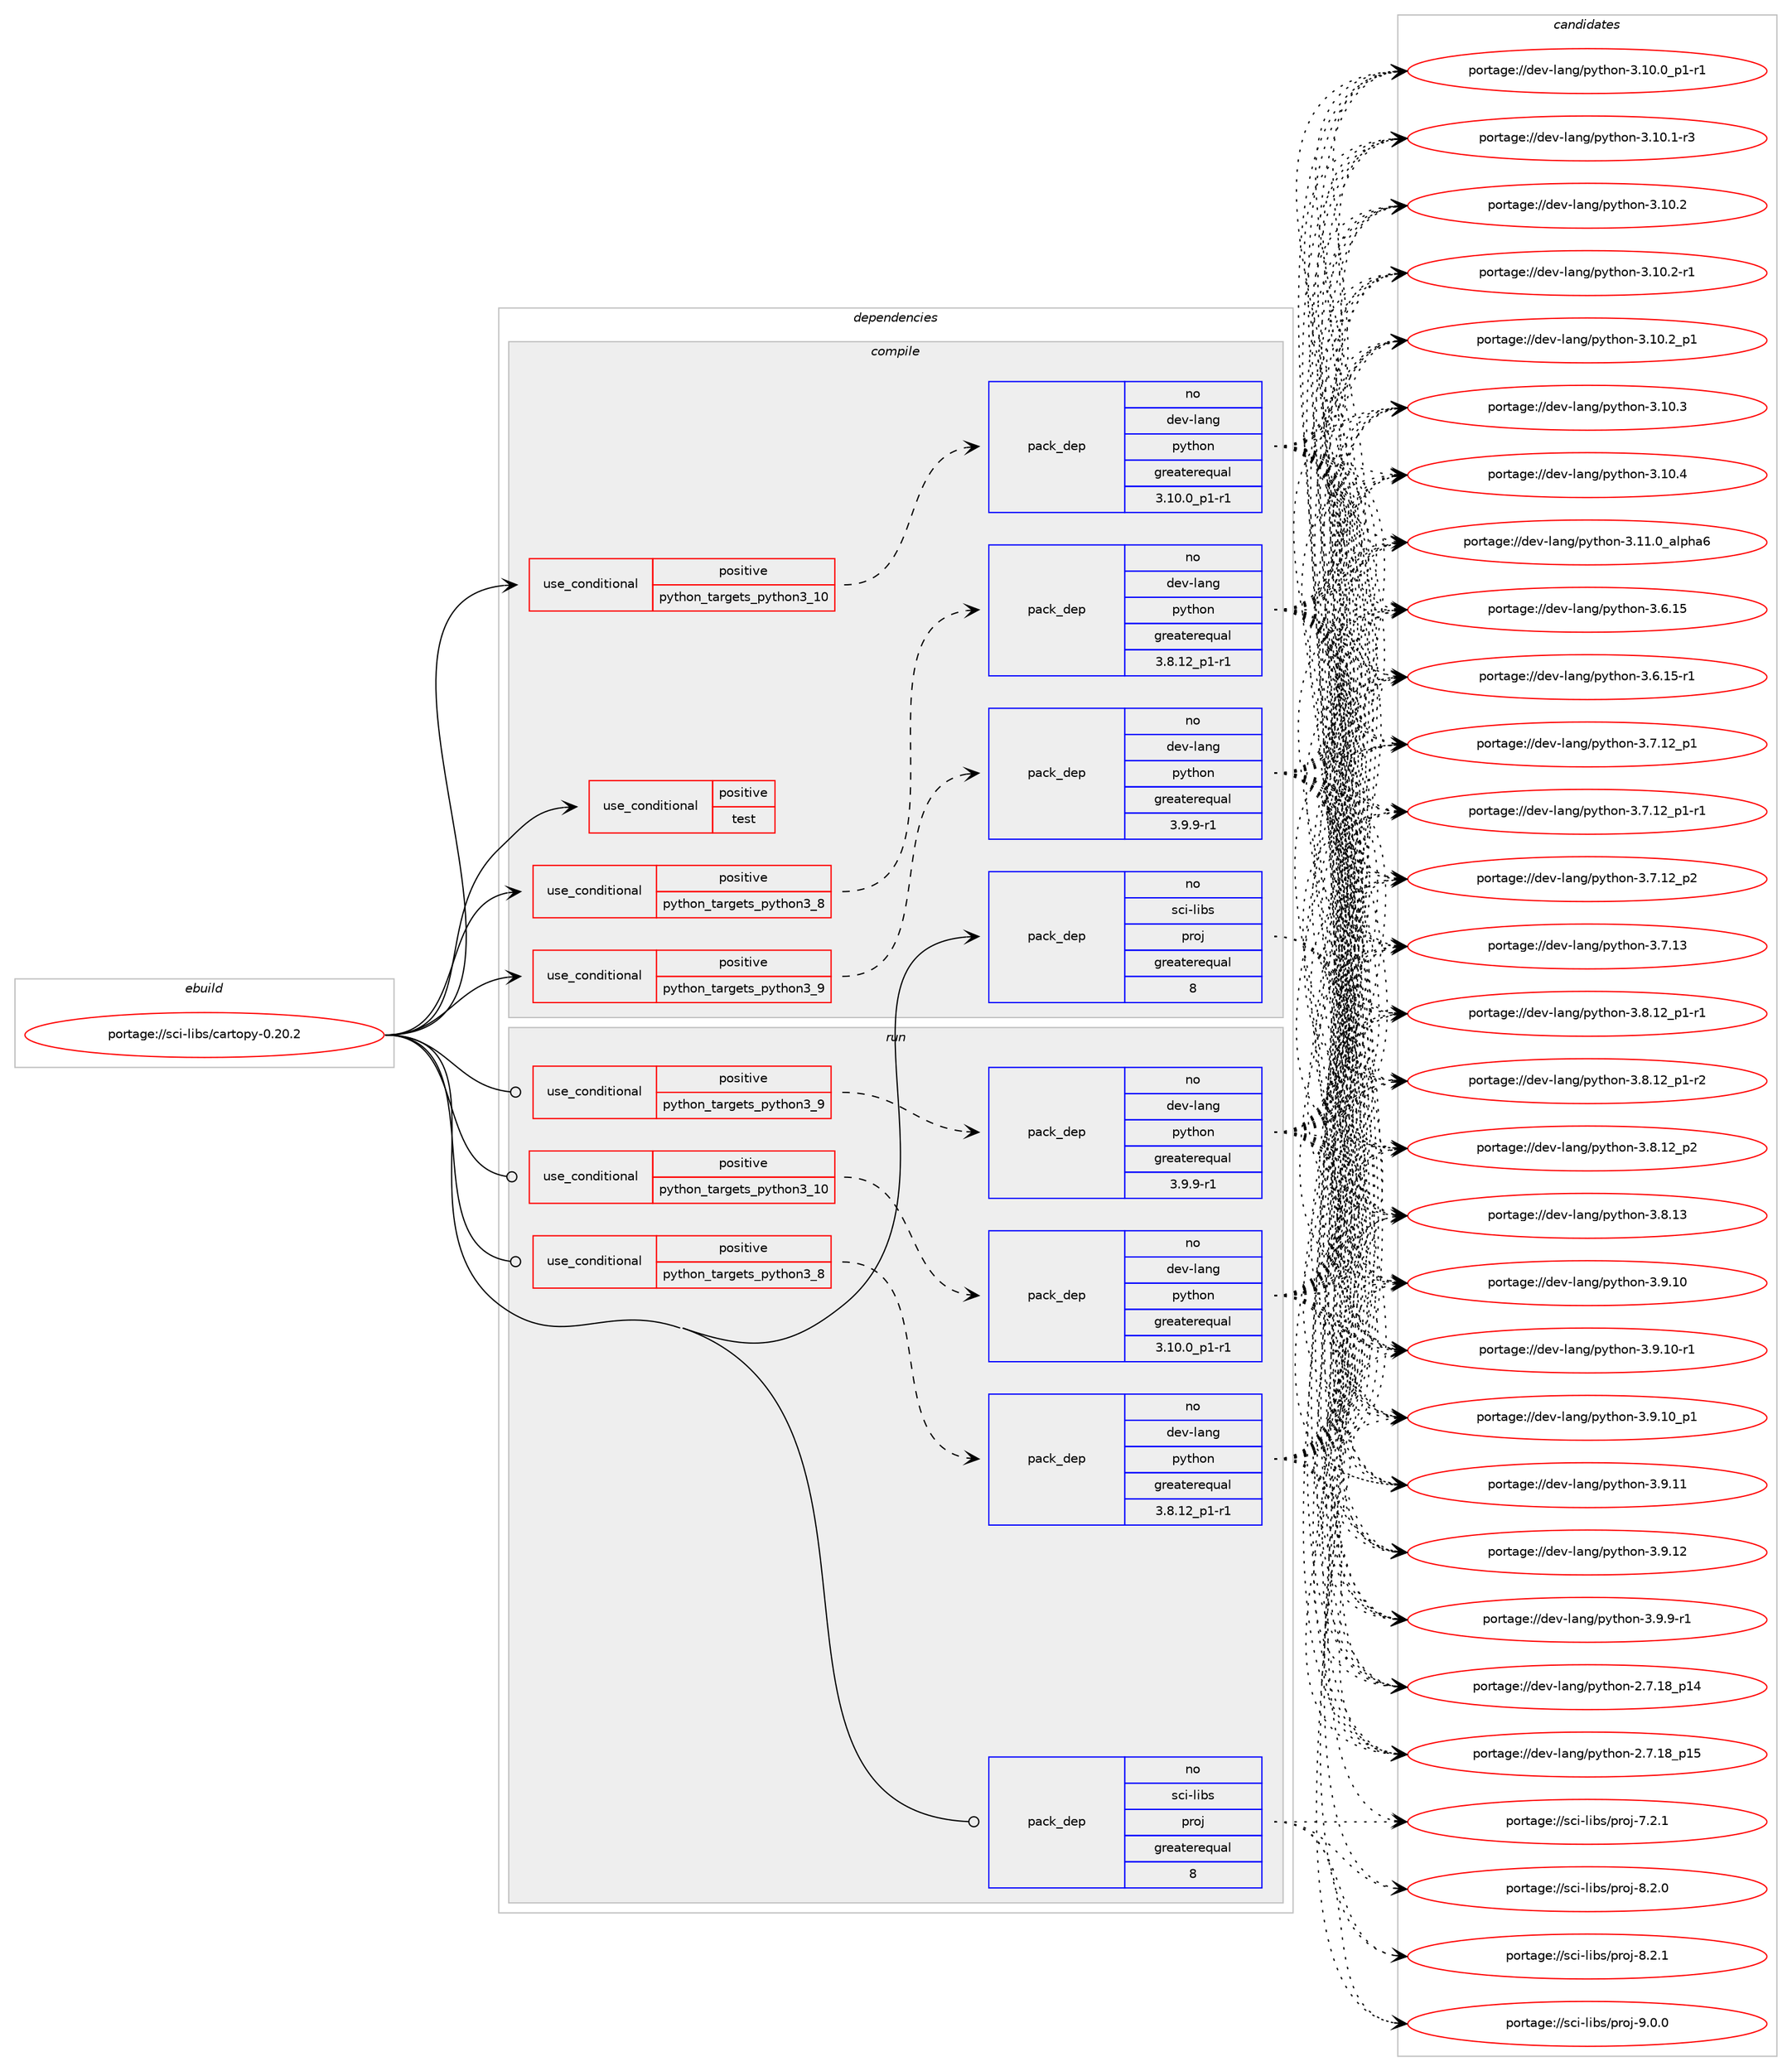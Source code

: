digraph prolog {

# *************
# Graph options
# *************

newrank=true;
concentrate=true;
compound=true;
graph [rankdir=LR,fontname=Helvetica,fontsize=10,ranksep=1.5];#, ranksep=2.5, nodesep=0.2];
edge  [arrowhead=vee];
node  [fontname=Helvetica,fontsize=10];

# **********
# The ebuild
# **********

subgraph cluster_leftcol {
color=gray;
rank=same;
label=<<i>ebuild</i>>;
id [label="portage://sci-libs/cartopy-0.20.2", color=red, width=4, href="../sci-libs/cartopy-0.20.2.svg"];
}

# ****************
# The dependencies
# ****************

subgraph cluster_midcol {
color=gray;
label=<<i>dependencies</i>>;
subgraph cluster_compile {
fillcolor="#eeeeee";
style=filled;
label=<<i>compile</i>>;
subgraph cond92 {
dependency168 [label=<<TABLE BORDER="0" CELLBORDER="1" CELLSPACING="0" CELLPADDING="4"><TR><TD ROWSPAN="3" CELLPADDING="10">use_conditional</TD></TR><TR><TD>positive</TD></TR><TR><TD>python_targets_python3_10</TD></TR></TABLE>>, shape=none, color=red];
subgraph pack76 {
dependency169 [label=<<TABLE BORDER="0" CELLBORDER="1" CELLSPACING="0" CELLPADDING="4" WIDTH="220"><TR><TD ROWSPAN="6" CELLPADDING="30">pack_dep</TD></TR><TR><TD WIDTH="110">no</TD></TR><TR><TD>dev-lang</TD></TR><TR><TD>python</TD></TR><TR><TD>greaterequal</TD></TR><TR><TD>3.10.0_p1-r1</TD></TR></TABLE>>, shape=none, color=blue];
}
dependency168:e -> dependency169:w [weight=20,style="dashed",arrowhead="vee"];
}
id:e -> dependency168:w [weight=20,style="solid",arrowhead="vee"];
subgraph cond93 {
dependency170 [label=<<TABLE BORDER="0" CELLBORDER="1" CELLSPACING="0" CELLPADDING="4"><TR><TD ROWSPAN="3" CELLPADDING="10">use_conditional</TD></TR><TR><TD>positive</TD></TR><TR><TD>python_targets_python3_8</TD></TR></TABLE>>, shape=none, color=red];
subgraph pack77 {
dependency171 [label=<<TABLE BORDER="0" CELLBORDER="1" CELLSPACING="0" CELLPADDING="4" WIDTH="220"><TR><TD ROWSPAN="6" CELLPADDING="30">pack_dep</TD></TR><TR><TD WIDTH="110">no</TD></TR><TR><TD>dev-lang</TD></TR><TR><TD>python</TD></TR><TR><TD>greaterequal</TD></TR><TR><TD>3.8.12_p1-r1</TD></TR></TABLE>>, shape=none, color=blue];
}
dependency170:e -> dependency171:w [weight=20,style="dashed",arrowhead="vee"];
}
id:e -> dependency170:w [weight=20,style="solid",arrowhead="vee"];
subgraph cond94 {
dependency172 [label=<<TABLE BORDER="0" CELLBORDER="1" CELLSPACING="0" CELLPADDING="4"><TR><TD ROWSPAN="3" CELLPADDING="10">use_conditional</TD></TR><TR><TD>positive</TD></TR><TR><TD>python_targets_python3_9</TD></TR></TABLE>>, shape=none, color=red];
subgraph pack78 {
dependency173 [label=<<TABLE BORDER="0" CELLBORDER="1" CELLSPACING="0" CELLPADDING="4" WIDTH="220"><TR><TD ROWSPAN="6" CELLPADDING="30">pack_dep</TD></TR><TR><TD WIDTH="110">no</TD></TR><TR><TD>dev-lang</TD></TR><TR><TD>python</TD></TR><TR><TD>greaterequal</TD></TR><TR><TD>3.9.9-r1</TD></TR></TABLE>>, shape=none, color=blue];
}
dependency172:e -> dependency173:w [weight=20,style="dashed",arrowhead="vee"];
}
id:e -> dependency172:w [weight=20,style="solid",arrowhead="vee"];
subgraph cond95 {
dependency174 [label=<<TABLE BORDER="0" CELLBORDER="1" CELLSPACING="0" CELLPADDING="4"><TR><TD ROWSPAN="3" CELLPADDING="10">use_conditional</TD></TR><TR><TD>positive</TD></TR><TR><TD>test</TD></TR></TABLE>>, shape=none, color=red];
# *** BEGIN UNKNOWN DEPENDENCY TYPE (TODO) ***
# dependency174 -> package_dependency(portage://sci-libs/cartopy-0.20.2,install,no,dev-python,filelock,none,[,,],[],[use(optenable(python_targets_python3_8),negative),use(optenable(python_targets_python3_9),negative),use(optenable(python_targets_python3_10),negative)])
# *** END UNKNOWN DEPENDENCY TYPE (TODO) ***

# *** BEGIN UNKNOWN DEPENDENCY TYPE (TODO) ***
# dependency174 -> package_dependency(portage://sci-libs/cartopy-0.20.2,install,no,dev-python,mock,none,[,,],[],[use(optenable(python_targets_python3_8),negative),use(optenable(python_targets_python3_9),negative),use(optenable(python_targets_python3_10),negative)])
# *** END UNKNOWN DEPENDENCY TYPE (TODO) ***

# *** BEGIN UNKNOWN DEPENDENCY TYPE (TODO) ***
# dependency174 -> package_dependency(portage://sci-libs/cartopy-0.20.2,install,no,dev-python,pytest,none,[,,],[],[use(optenable(python_targets_python3_8),negative),use(optenable(python_targets_python3_9),negative),use(optenable(python_targets_python3_10),negative)])
# *** END UNKNOWN DEPENDENCY TYPE (TODO) ***

# *** BEGIN UNKNOWN DEPENDENCY TYPE (TODO) ***
# dependency174 -> package_dependency(portage://sci-libs/cartopy-0.20.2,install,no,dev-python,flufl-lock,none,[,,],[],[use(optenable(python_targets_python3_8),negative),use(optenable(python_targets_python3_9),negative),use(optenable(python_targets_python3_10),negative)])
# *** END UNKNOWN DEPENDENCY TYPE (TODO) ***

}
id:e -> dependency174:w [weight=20,style="solid",arrowhead="vee"];
# *** BEGIN UNKNOWN DEPENDENCY TYPE (TODO) ***
# id -> package_dependency(portage://sci-libs/cartopy-0.20.2,install,no,dev-python,cython,none,[,,],[],[use(optenable(python_targets_python3_8),negative),use(optenable(python_targets_python3_9),negative),use(optenable(python_targets_python3_10),negative)])
# *** END UNKNOWN DEPENDENCY TYPE (TODO) ***

# *** BEGIN UNKNOWN DEPENDENCY TYPE (TODO) ***
# id -> package_dependency(portage://sci-libs/cartopy-0.20.2,install,no,dev-python,matplotlib,none,[,,],[],[use(optenable(python_targets_python3_8),negative),use(optenable(python_targets_python3_9),negative),use(optenable(python_targets_python3_10),negative)])
# *** END UNKNOWN DEPENDENCY TYPE (TODO) ***

# *** BEGIN UNKNOWN DEPENDENCY TYPE (TODO) ***
# id -> package_dependency(portage://sci-libs/cartopy-0.20.2,install,no,dev-python,numpy,none,[,,],[],[use(optenable(python_targets_python3_8),negative),use(optenable(python_targets_python3_9),negative),use(optenable(python_targets_python3_10),negative)])
# *** END UNKNOWN DEPENDENCY TYPE (TODO) ***

# *** BEGIN UNKNOWN DEPENDENCY TYPE (TODO) ***
# id -> package_dependency(portage://sci-libs/cartopy-0.20.2,install,no,dev-python,pillow,none,[,,],[],[use(enable(jpeg),none),use(optenable(python_targets_python3_8),negative),use(optenable(python_targets_python3_9),negative),use(optenable(python_targets_python3_10),negative)])
# *** END UNKNOWN DEPENDENCY TYPE (TODO) ***

# *** BEGIN UNKNOWN DEPENDENCY TYPE (TODO) ***
# id -> package_dependency(portage://sci-libs/cartopy-0.20.2,install,no,dev-python,pyproj,none,[,,],[],[use(optenable(python_targets_python3_8),negative),use(optenable(python_targets_python3_9),negative),use(optenable(python_targets_python3_10),negative)])
# *** END UNKNOWN DEPENDENCY TYPE (TODO) ***

# *** BEGIN UNKNOWN DEPENDENCY TYPE (TODO) ***
# id -> package_dependency(portage://sci-libs/cartopy-0.20.2,install,no,dev-python,scipy,none,[,,],[],[use(optenable(python_targets_python3_8),negative),use(optenable(python_targets_python3_9),negative),use(optenable(python_targets_python3_10),negative)])
# *** END UNKNOWN DEPENDENCY TYPE (TODO) ***

# *** BEGIN UNKNOWN DEPENDENCY TYPE (TODO) ***
# id -> package_dependency(portage://sci-libs/cartopy-0.20.2,install,no,dev-python,setuptools,none,[,,],[],[use(optenable(python_targets_python3_8),negative),use(optenable(python_targets_python3_9),negative),use(optenable(python_targets_python3_10),negative)])
# *** END UNKNOWN DEPENDENCY TYPE (TODO) ***

# *** BEGIN UNKNOWN DEPENDENCY TYPE (TODO) ***
# id -> package_dependency(portage://sci-libs/cartopy-0.20.2,install,no,dev-python,setuptools_scm_git_archive,none,[,,],[],[use(optenable(python_targets_python3_8),negative),use(optenable(python_targets_python3_9),negative),use(optenable(python_targets_python3_10),negative)])
# *** END UNKNOWN DEPENDENCY TYPE (TODO) ***

# *** BEGIN UNKNOWN DEPENDENCY TYPE (TODO) ***
# id -> package_dependency(portage://sci-libs/cartopy-0.20.2,install,no,dev-python,six,none,[,,],[],[use(optenable(python_targets_python3_8),negative),use(optenable(python_targets_python3_9),negative),use(optenable(python_targets_python3_10),negative)])
# *** END UNKNOWN DEPENDENCY TYPE (TODO) ***

# *** BEGIN UNKNOWN DEPENDENCY TYPE (TODO) ***
# id -> package_dependency(portage://sci-libs/cartopy-0.20.2,install,no,sci-libs,gdal,none,[,,],[],[use(enable(python),none),use(optenable(python_targets_python3_8),negative),use(optenable(python_targets_python3_9),negative),use(optenable(python_targets_python3_10),negative)])
# *** END UNKNOWN DEPENDENCY TYPE (TODO) ***

# *** BEGIN UNKNOWN DEPENDENCY TYPE (TODO) ***
# id -> package_dependency(portage://sci-libs/cartopy-0.20.2,install,no,sci-libs,geos,none,[,,],[],[])
# *** END UNKNOWN DEPENDENCY TYPE (TODO) ***

subgraph pack79 {
dependency175 [label=<<TABLE BORDER="0" CELLBORDER="1" CELLSPACING="0" CELLPADDING="4" WIDTH="220"><TR><TD ROWSPAN="6" CELLPADDING="30">pack_dep</TD></TR><TR><TD WIDTH="110">no</TD></TR><TR><TD>sci-libs</TD></TR><TR><TD>proj</TD></TR><TR><TD>greaterequal</TD></TR><TR><TD>8</TD></TR></TABLE>>, shape=none, color=blue];
}
id:e -> dependency175:w [weight=20,style="solid",arrowhead="vee"];
# *** BEGIN UNKNOWN DEPENDENCY TYPE (TODO) ***
# id -> package_dependency(portage://sci-libs/cartopy-0.20.2,install,no,sci-libs,pyshp,none,[,,],[],[use(optenable(python_targets_python3_8),negative),use(optenable(python_targets_python3_9),negative),use(optenable(python_targets_python3_10),negative)])
# *** END UNKNOWN DEPENDENCY TYPE (TODO) ***

# *** BEGIN UNKNOWN DEPENDENCY TYPE (TODO) ***
# id -> package_dependency(portage://sci-libs/cartopy-0.20.2,install,no,sci-libs,shapely,none,[,,],[],[use(optenable(python_targets_python3_8),negative),use(optenable(python_targets_python3_9),negative),use(optenable(python_targets_python3_10),negative)])
# *** END UNKNOWN DEPENDENCY TYPE (TODO) ***

}
subgraph cluster_compileandrun {
fillcolor="#eeeeee";
style=filled;
label=<<i>compile and run</i>>;
}
subgraph cluster_run {
fillcolor="#eeeeee";
style=filled;
label=<<i>run</i>>;
subgraph cond96 {
dependency176 [label=<<TABLE BORDER="0" CELLBORDER="1" CELLSPACING="0" CELLPADDING="4"><TR><TD ROWSPAN="3" CELLPADDING="10">use_conditional</TD></TR><TR><TD>positive</TD></TR><TR><TD>python_targets_python3_10</TD></TR></TABLE>>, shape=none, color=red];
subgraph pack80 {
dependency177 [label=<<TABLE BORDER="0" CELLBORDER="1" CELLSPACING="0" CELLPADDING="4" WIDTH="220"><TR><TD ROWSPAN="6" CELLPADDING="30">pack_dep</TD></TR><TR><TD WIDTH="110">no</TD></TR><TR><TD>dev-lang</TD></TR><TR><TD>python</TD></TR><TR><TD>greaterequal</TD></TR><TR><TD>3.10.0_p1-r1</TD></TR></TABLE>>, shape=none, color=blue];
}
dependency176:e -> dependency177:w [weight=20,style="dashed",arrowhead="vee"];
}
id:e -> dependency176:w [weight=20,style="solid",arrowhead="odot"];
subgraph cond97 {
dependency178 [label=<<TABLE BORDER="0" CELLBORDER="1" CELLSPACING="0" CELLPADDING="4"><TR><TD ROWSPAN="3" CELLPADDING="10">use_conditional</TD></TR><TR><TD>positive</TD></TR><TR><TD>python_targets_python3_8</TD></TR></TABLE>>, shape=none, color=red];
subgraph pack81 {
dependency179 [label=<<TABLE BORDER="0" CELLBORDER="1" CELLSPACING="0" CELLPADDING="4" WIDTH="220"><TR><TD ROWSPAN="6" CELLPADDING="30">pack_dep</TD></TR><TR><TD WIDTH="110">no</TD></TR><TR><TD>dev-lang</TD></TR><TR><TD>python</TD></TR><TR><TD>greaterequal</TD></TR><TR><TD>3.8.12_p1-r1</TD></TR></TABLE>>, shape=none, color=blue];
}
dependency178:e -> dependency179:w [weight=20,style="dashed",arrowhead="vee"];
}
id:e -> dependency178:w [weight=20,style="solid",arrowhead="odot"];
subgraph cond98 {
dependency180 [label=<<TABLE BORDER="0" CELLBORDER="1" CELLSPACING="0" CELLPADDING="4"><TR><TD ROWSPAN="3" CELLPADDING="10">use_conditional</TD></TR><TR><TD>positive</TD></TR><TR><TD>python_targets_python3_9</TD></TR></TABLE>>, shape=none, color=red];
subgraph pack82 {
dependency181 [label=<<TABLE BORDER="0" CELLBORDER="1" CELLSPACING="0" CELLPADDING="4" WIDTH="220"><TR><TD ROWSPAN="6" CELLPADDING="30">pack_dep</TD></TR><TR><TD WIDTH="110">no</TD></TR><TR><TD>dev-lang</TD></TR><TR><TD>python</TD></TR><TR><TD>greaterequal</TD></TR><TR><TD>3.9.9-r1</TD></TR></TABLE>>, shape=none, color=blue];
}
dependency180:e -> dependency181:w [weight=20,style="dashed",arrowhead="vee"];
}
id:e -> dependency180:w [weight=20,style="solid",arrowhead="odot"];
# *** BEGIN UNKNOWN DEPENDENCY TYPE (TODO) ***
# id -> package_dependency(portage://sci-libs/cartopy-0.20.2,run,no,dev-python,matplotlib,none,[,,],[],[use(optenable(python_targets_python3_8),negative),use(optenable(python_targets_python3_9),negative),use(optenable(python_targets_python3_10),negative)])
# *** END UNKNOWN DEPENDENCY TYPE (TODO) ***

# *** BEGIN UNKNOWN DEPENDENCY TYPE (TODO) ***
# id -> package_dependency(portage://sci-libs/cartopy-0.20.2,run,no,dev-python,numpy,none,[,,],[],[use(optenable(python_targets_python3_8),negative),use(optenable(python_targets_python3_9),negative),use(optenable(python_targets_python3_10),negative)])
# *** END UNKNOWN DEPENDENCY TYPE (TODO) ***

# *** BEGIN UNKNOWN DEPENDENCY TYPE (TODO) ***
# id -> package_dependency(portage://sci-libs/cartopy-0.20.2,run,no,dev-python,pillow,none,[,,],[],[use(enable(jpeg),none),use(optenable(python_targets_python3_8),negative),use(optenable(python_targets_python3_9),negative),use(optenable(python_targets_python3_10),negative)])
# *** END UNKNOWN DEPENDENCY TYPE (TODO) ***

# *** BEGIN UNKNOWN DEPENDENCY TYPE (TODO) ***
# id -> package_dependency(portage://sci-libs/cartopy-0.20.2,run,no,dev-python,pyproj,none,[,,],[],[use(optenable(python_targets_python3_8),negative),use(optenable(python_targets_python3_9),negative),use(optenable(python_targets_python3_10),negative)])
# *** END UNKNOWN DEPENDENCY TYPE (TODO) ***

# *** BEGIN UNKNOWN DEPENDENCY TYPE (TODO) ***
# id -> package_dependency(portage://sci-libs/cartopy-0.20.2,run,no,dev-python,scipy,none,[,,],[],[use(optenable(python_targets_python3_8),negative),use(optenable(python_targets_python3_9),negative),use(optenable(python_targets_python3_10),negative)])
# *** END UNKNOWN DEPENDENCY TYPE (TODO) ***

# *** BEGIN UNKNOWN DEPENDENCY TYPE (TODO) ***
# id -> package_dependency(portage://sci-libs/cartopy-0.20.2,run,no,dev-python,six,none,[,,],[],[use(optenable(python_targets_python3_8),negative),use(optenable(python_targets_python3_9),negative),use(optenable(python_targets_python3_10),negative)])
# *** END UNKNOWN DEPENDENCY TYPE (TODO) ***

# *** BEGIN UNKNOWN DEPENDENCY TYPE (TODO) ***
# id -> package_dependency(portage://sci-libs/cartopy-0.20.2,run,no,sci-libs,gdal,none,[,,],[],[use(enable(python),none),use(optenable(python_targets_python3_8),negative),use(optenable(python_targets_python3_9),negative),use(optenable(python_targets_python3_10),negative)])
# *** END UNKNOWN DEPENDENCY TYPE (TODO) ***

# *** BEGIN UNKNOWN DEPENDENCY TYPE (TODO) ***
# id -> package_dependency(portage://sci-libs/cartopy-0.20.2,run,no,sci-libs,geos,none,[,,],[],[])
# *** END UNKNOWN DEPENDENCY TYPE (TODO) ***

subgraph pack83 {
dependency182 [label=<<TABLE BORDER="0" CELLBORDER="1" CELLSPACING="0" CELLPADDING="4" WIDTH="220"><TR><TD ROWSPAN="6" CELLPADDING="30">pack_dep</TD></TR><TR><TD WIDTH="110">no</TD></TR><TR><TD>sci-libs</TD></TR><TR><TD>proj</TD></TR><TR><TD>greaterequal</TD></TR><TR><TD>8</TD></TR></TABLE>>, shape=none, color=blue];
}
id:e -> dependency182:w [weight=20,style="solid",arrowhead="odot"];
# *** BEGIN UNKNOWN DEPENDENCY TYPE (TODO) ***
# id -> package_dependency(portage://sci-libs/cartopy-0.20.2,run,no,sci-libs,pyshp,none,[,,],[],[use(optenable(python_targets_python3_8),negative),use(optenable(python_targets_python3_9),negative),use(optenable(python_targets_python3_10),negative)])
# *** END UNKNOWN DEPENDENCY TYPE (TODO) ***

# *** BEGIN UNKNOWN DEPENDENCY TYPE (TODO) ***
# id -> package_dependency(portage://sci-libs/cartopy-0.20.2,run,no,sci-libs,shapely,none,[,,],[],[use(optenable(python_targets_python3_8),negative),use(optenable(python_targets_python3_9),negative),use(optenable(python_targets_python3_10),negative)])
# *** END UNKNOWN DEPENDENCY TYPE (TODO) ***

}
}

# **************
# The candidates
# **************

subgraph cluster_choices {
rank=same;
color=gray;
label=<<i>candidates</i>>;

subgraph choice76 {
color=black;
nodesep=1;
choice10010111845108971101034711212111610411111045504655464956951124952 [label="portage://dev-lang/python-2.7.18_p14", color=red, width=4,href="../dev-lang/python-2.7.18_p14.svg"];
choice10010111845108971101034711212111610411111045504655464956951124953 [label="portage://dev-lang/python-2.7.18_p15", color=red, width=4,href="../dev-lang/python-2.7.18_p15.svg"];
choice1001011184510897110103471121211161041111104551464948464895112494511449 [label="portage://dev-lang/python-3.10.0_p1-r1", color=red, width=4,href="../dev-lang/python-3.10.0_p1-r1.svg"];
choice100101118451089711010347112121116104111110455146494846494511451 [label="portage://dev-lang/python-3.10.1-r3", color=red, width=4,href="../dev-lang/python-3.10.1-r3.svg"];
choice10010111845108971101034711212111610411111045514649484650 [label="portage://dev-lang/python-3.10.2", color=red, width=4,href="../dev-lang/python-3.10.2.svg"];
choice100101118451089711010347112121116104111110455146494846504511449 [label="portage://dev-lang/python-3.10.2-r1", color=red, width=4,href="../dev-lang/python-3.10.2-r1.svg"];
choice100101118451089711010347112121116104111110455146494846509511249 [label="portage://dev-lang/python-3.10.2_p1", color=red, width=4,href="../dev-lang/python-3.10.2_p1.svg"];
choice10010111845108971101034711212111610411111045514649484651 [label="portage://dev-lang/python-3.10.3", color=red, width=4,href="../dev-lang/python-3.10.3.svg"];
choice10010111845108971101034711212111610411111045514649484652 [label="portage://dev-lang/python-3.10.4", color=red, width=4,href="../dev-lang/python-3.10.4.svg"];
choice1001011184510897110103471121211161041111104551464949464895971081121049754 [label="portage://dev-lang/python-3.11.0_alpha6", color=red, width=4,href="../dev-lang/python-3.11.0_alpha6.svg"];
choice10010111845108971101034711212111610411111045514654464953 [label="portage://dev-lang/python-3.6.15", color=red, width=4,href="../dev-lang/python-3.6.15.svg"];
choice100101118451089711010347112121116104111110455146544649534511449 [label="portage://dev-lang/python-3.6.15-r1", color=red, width=4,href="../dev-lang/python-3.6.15-r1.svg"];
choice100101118451089711010347112121116104111110455146554649509511249 [label="portage://dev-lang/python-3.7.12_p1", color=red, width=4,href="../dev-lang/python-3.7.12_p1.svg"];
choice1001011184510897110103471121211161041111104551465546495095112494511449 [label="portage://dev-lang/python-3.7.12_p1-r1", color=red, width=4,href="../dev-lang/python-3.7.12_p1-r1.svg"];
choice100101118451089711010347112121116104111110455146554649509511250 [label="portage://dev-lang/python-3.7.12_p2", color=red, width=4,href="../dev-lang/python-3.7.12_p2.svg"];
choice10010111845108971101034711212111610411111045514655464951 [label="portage://dev-lang/python-3.7.13", color=red, width=4,href="../dev-lang/python-3.7.13.svg"];
choice1001011184510897110103471121211161041111104551465646495095112494511449 [label="portage://dev-lang/python-3.8.12_p1-r1", color=red, width=4,href="../dev-lang/python-3.8.12_p1-r1.svg"];
choice1001011184510897110103471121211161041111104551465646495095112494511450 [label="portage://dev-lang/python-3.8.12_p1-r2", color=red, width=4,href="../dev-lang/python-3.8.12_p1-r2.svg"];
choice100101118451089711010347112121116104111110455146564649509511250 [label="portage://dev-lang/python-3.8.12_p2", color=red, width=4,href="../dev-lang/python-3.8.12_p2.svg"];
choice10010111845108971101034711212111610411111045514656464951 [label="portage://dev-lang/python-3.8.13", color=red, width=4,href="../dev-lang/python-3.8.13.svg"];
choice10010111845108971101034711212111610411111045514657464948 [label="portage://dev-lang/python-3.9.10", color=red, width=4,href="../dev-lang/python-3.9.10.svg"];
choice100101118451089711010347112121116104111110455146574649484511449 [label="portage://dev-lang/python-3.9.10-r1", color=red, width=4,href="../dev-lang/python-3.9.10-r1.svg"];
choice100101118451089711010347112121116104111110455146574649489511249 [label="portage://dev-lang/python-3.9.10_p1", color=red, width=4,href="../dev-lang/python-3.9.10_p1.svg"];
choice10010111845108971101034711212111610411111045514657464949 [label="portage://dev-lang/python-3.9.11", color=red, width=4,href="../dev-lang/python-3.9.11.svg"];
choice10010111845108971101034711212111610411111045514657464950 [label="portage://dev-lang/python-3.9.12", color=red, width=4,href="../dev-lang/python-3.9.12.svg"];
choice1001011184510897110103471121211161041111104551465746574511449 [label="portage://dev-lang/python-3.9.9-r1", color=red, width=4,href="../dev-lang/python-3.9.9-r1.svg"];
dependency169:e -> choice10010111845108971101034711212111610411111045504655464956951124952:w [style=dotted,weight="100"];
dependency169:e -> choice10010111845108971101034711212111610411111045504655464956951124953:w [style=dotted,weight="100"];
dependency169:e -> choice1001011184510897110103471121211161041111104551464948464895112494511449:w [style=dotted,weight="100"];
dependency169:e -> choice100101118451089711010347112121116104111110455146494846494511451:w [style=dotted,weight="100"];
dependency169:e -> choice10010111845108971101034711212111610411111045514649484650:w [style=dotted,weight="100"];
dependency169:e -> choice100101118451089711010347112121116104111110455146494846504511449:w [style=dotted,weight="100"];
dependency169:e -> choice100101118451089711010347112121116104111110455146494846509511249:w [style=dotted,weight="100"];
dependency169:e -> choice10010111845108971101034711212111610411111045514649484651:w [style=dotted,weight="100"];
dependency169:e -> choice10010111845108971101034711212111610411111045514649484652:w [style=dotted,weight="100"];
dependency169:e -> choice1001011184510897110103471121211161041111104551464949464895971081121049754:w [style=dotted,weight="100"];
dependency169:e -> choice10010111845108971101034711212111610411111045514654464953:w [style=dotted,weight="100"];
dependency169:e -> choice100101118451089711010347112121116104111110455146544649534511449:w [style=dotted,weight="100"];
dependency169:e -> choice100101118451089711010347112121116104111110455146554649509511249:w [style=dotted,weight="100"];
dependency169:e -> choice1001011184510897110103471121211161041111104551465546495095112494511449:w [style=dotted,weight="100"];
dependency169:e -> choice100101118451089711010347112121116104111110455146554649509511250:w [style=dotted,weight="100"];
dependency169:e -> choice10010111845108971101034711212111610411111045514655464951:w [style=dotted,weight="100"];
dependency169:e -> choice1001011184510897110103471121211161041111104551465646495095112494511449:w [style=dotted,weight="100"];
dependency169:e -> choice1001011184510897110103471121211161041111104551465646495095112494511450:w [style=dotted,weight="100"];
dependency169:e -> choice100101118451089711010347112121116104111110455146564649509511250:w [style=dotted,weight="100"];
dependency169:e -> choice10010111845108971101034711212111610411111045514656464951:w [style=dotted,weight="100"];
dependency169:e -> choice10010111845108971101034711212111610411111045514657464948:w [style=dotted,weight="100"];
dependency169:e -> choice100101118451089711010347112121116104111110455146574649484511449:w [style=dotted,weight="100"];
dependency169:e -> choice100101118451089711010347112121116104111110455146574649489511249:w [style=dotted,weight="100"];
dependency169:e -> choice10010111845108971101034711212111610411111045514657464949:w [style=dotted,weight="100"];
dependency169:e -> choice10010111845108971101034711212111610411111045514657464950:w [style=dotted,weight="100"];
dependency169:e -> choice1001011184510897110103471121211161041111104551465746574511449:w [style=dotted,weight="100"];
}
subgraph choice77 {
color=black;
nodesep=1;
choice10010111845108971101034711212111610411111045504655464956951124952 [label="portage://dev-lang/python-2.7.18_p14", color=red, width=4,href="../dev-lang/python-2.7.18_p14.svg"];
choice10010111845108971101034711212111610411111045504655464956951124953 [label="portage://dev-lang/python-2.7.18_p15", color=red, width=4,href="../dev-lang/python-2.7.18_p15.svg"];
choice1001011184510897110103471121211161041111104551464948464895112494511449 [label="portage://dev-lang/python-3.10.0_p1-r1", color=red, width=4,href="../dev-lang/python-3.10.0_p1-r1.svg"];
choice100101118451089711010347112121116104111110455146494846494511451 [label="portage://dev-lang/python-3.10.1-r3", color=red, width=4,href="../dev-lang/python-3.10.1-r3.svg"];
choice10010111845108971101034711212111610411111045514649484650 [label="portage://dev-lang/python-3.10.2", color=red, width=4,href="../dev-lang/python-3.10.2.svg"];
choice100101118451089711010347112121116104111110455146494846504511449 [label="portage://dev-lang/python-3.10.2-r1", color=red, width=4,href="../dev-lang/python-3.10.2-r1.svg"];
choice100101118451089711010347112121116104111110455146494846509511249 [label="portage://dev-lang/python-3.10.2_p1", color=red, width=4,href="../dev-lang/python-3.10.2_p1.svg"];
choice10010111845108971101034711212111610411111045514649484651 [label="portage://dev-lang/python-3.10.3", color=red, width=4,href="../dev-lang/python-3.10.3.svg"];
choice10010111845108971101034711212111610411111045514649484652 [label="portage://dev-lang/python-3.10.4", color=red, width=4,href="../dev-lang/python-3.10.4.svg"];
choice1001011184510897110103471121211161041111104551464949464895971081121049754 [label="portage://dev-lang/python-3.11.0_alpha6", color=red, width=4,href="../dev-lang/python-3.11.0_alpha6.svg"];
choice10010111845108971101034711212111610411111045514654464953 [label="portage://dev-lang/python-3.6.15", color=red, width=4,href="../dev-lang/python-3.6.15.svg"];
choice100101118451089711010347112121116104111110455146544649534511449 [label="portage://dev-lang/python-3.6.15-r1", color=red, width=4,href="../dev-lang/python-3.6.15-r1.svg"];
choice100101118451089711010347112121116104111110455146554649509511249 [label="portage://dev-lang/python-3.7.12_p1", color=red, width=4,href="../dev-lang/python-3.7.12_p1.svg"];
choice1001011184510897110103471121211161041111104551465546495095112494511449 [label="portage://dev-lang/python-3.7.12_p1-r1", color=red, width=4,href="../dev-lang/python-3.7.12_p1-r1.svg"];
choice100101118451089711010347112121116104111110455146554649509511250 [label="portage://dev-lang/python-3.7.12_p2", color=red, width=4,href="../dev-lang/python-3.7.12_p2.svg"];
choice10010111845108971101034711212111610411111045514655464951 [label="portage://dev-lang/python-3.7.13", color=red, width=4,href="../dev-lang/python-3.7.13.svg"];
choice1001011184510897110103471121211161041111104551465646495095112494511449 [label="portage://dev-lang/python-3.8.12_p1-r1", color=red, width=4,href="../dev-lang/python-3.8.12_p1-r1.svg"];
choice1001011184510897110103471121211161041111104551465646495095112494511450 [label="portage://dev-lang/python-3.8.12_p1-r2", color=red, width=4,href="../dev-lang/python-3.8.12_p1-r2.svg"];
choice100101118451089711010347112121116104111110455146564649509511250 [label="portage://dev-lang/python-3.8.12_p2", color=red, width=4,href="../dev-lang/python-3.8.12_p2.svg"];
choice10010111845108971101034711212111610411111045514656464951 [label="portage://dev-lang/python-3.8.13", color=red, width=4,href="../dev-lang/python-3.8.13.svg"];
choice10010111845108971101034711212111610411111045514657464948 [label="portage://dev-lang/python-3.9.10", color=red, width=4,href="../dev-lang/python-3.9.10.svg"];
choice100101118451089711010347112121116104111110455146574649484511449 [label="portage://dev-lang/python-3.9.10-r1", color=red, width=4,href="../dev-lang/python-3.9.10-r1.svg"];
choice100101118451089711010347112121116104111110455146574649489511249 [label="portage://dev-lang/python-3.9.10_p1", color=red, width=4,href="../dev-lang/python-3.9.10_p1.svg"];
choice10010111845108971101034711212111610411111045514657464949 [label="portage://dev-lang/python-3.9.11", color=red, width=4,href="../dev-lang/python-3.9.11.svg"];
choice10010111845108971101034711212111610411111045514657464950 [label="portage://dev-lang/python-3.9.12", color=red, width=4,href="../dev-lang/python-3.9.12.svg"];
choice1001011184510897110103471121211161041111104551465746574511449 [label="portage://dev-lang/python-3.9.9-r1", color=red, width=4,href="../dev-lang/python-3.9.9-r1.svg"];
dependency171:e -> choice10010111845108971101034711212111610411111045504655464956951124952:w [style=dotted,weight="100"];
dependency171:e -> choice10010111845108971101034711212111610411111045504655464956951124953:w [style=dotted,weight="100"];
dependency171:e -> choice1001011184510897110103471121211161041111104551464948464895112494511449:w [style=dotted,weight="100"];
dependency171:e -> choice100101118451089711010347112121116104111110455146494846494511451:w [style=dotted,weight="100"];
dependency171:e -> choice10010111845108971101034711212111610411111045514649484650:w [style=dotted,weight="100"];
dependency171:e -> choice100101118451089711010347112121116104111110455146494846504511449:w [style=dotted,weight="100"];
dependency171:e -> choice100101118451089711010347112121116104111110455146494846509511249:w [style=dotted,weight="100"];
dependency171:e -> choice10010111845108971101034711212111610411111045514649484651:w [style=dotted,weight="100"];
dependency171:e -> choice10010111845108971101034711212111610411111045514649484652:w [style=dotted,weight="100"];
dependency171:e -> choice1001011184510897110103471121211161041111104551464949464895971081121049754:w [style=dotted,weight="100"];
dependency171:e -> choice10010111845108971101034711212111610411111045514654464953:w [style=dotted,weight="100"];
dependency171:e -> choice100101118451089711010347112121116104111110455146544649534511449:w [style=dotted,weight="100"];
dependency171:e -> choice100101118451089711010347112121116104111110455146554649509511249:w [style=dotted,weight="100"];
dependency171:e -> choice1001011184510897110103471121211161041111104551465546495095112494511449:w [style=dotted,weight="100"];
dependency171:e -> choice100101118451089711010347112121116104111110455146554649509511250:w [style=dotted,weight="100"];
dependency171:e -> choice10010111845108971101034711212111610411111045514655464951:w [style=dotted,weight="100"];
dependency171:e -> choice1001011184510897110103471121211161041111104551465646495095112494511449:w [style=dotted,weight="100"];
dependency171:e -> choice1001011184510897110103471121211161041111104551465646495095112494511450:w [style=dotted,weight="100"];
dependency171:e -> choice100101118451089711010347112121116104111110455146564649509511250:w [style=dotted,weight="100"];
dependency171:e -> choice10010111845108971101034711212111610411111045514656464951:w [style=dotted,weight="100"];
dependency171:e -> choice10010111845108971101034711212111610411111045514657464948:w [style=dotted,weight="100"];
dependency171:e -> choice100101118451089711010347112121116104111110455146574649484511449:w [style=dotted,weight="100"];
dependency171:e -> choice100101118451089711010347112121116104111110455146574649489511249:w [style=dotted,weight="100"];
dependency171:e -> choice10010111845108971101034711212111610411111045514657464949:w [style=dotted,weight="100"];
dependency171:e -> choice10010111845108971101034711212111610411111045514657464950:w [style=dotted,weight="100"];
dependency171:e -> choice1001011184510897110103471121211161041111104551465746574511449:w [style=dotted,weight="100"];
}
subgraph choice78 {
color=black;
nodesep=1;
choice10010111845108971101034711212111610411111045504655464956951124952 [label="portage://dev-lang/python-2.7.18_p14", color=red, width=4,href="../dev-lang/python-2.7.18_p14.svg"];
choice10010111845108971101034711212111610411111045504655464956951124953 [label="portage://dev-lang/python-2.7.18_p15", color=red, width=4,href="../dev-lang/python-2.7.18_p15.svg"];
choice1001011184510897110103471121211161041111104551464948464895112494511449 [label="portage://dev-lang/python-3.10.0_p1-r1", color=red, width=4,href="../dev-lang/python-3.10.0_p1-r1.svg"];
choice100101118451089711010347112121116104111110455146494846494511451 [label="portage://dev-lang/python-3.10.1-r3", color=red, width=4,href="../dev-lang/python-3.10.1-r3.svg"];
choice10010111845108971101034711212111610411111045514649484650 [label="portage://dev-lang/python-3.10.2", color=red, width=4,href="../dev-lang/python-3.10.2.svg"];
choice100101118451089711010347112121116104111110455146494846504511449 [label="portage://dev-lang/python-3.10.2-r1", color=red, width=4,href="../dev-lang/python-3.10.2-r1.svg"];
choice100101118451089711010347112121116104111110455146494846509511249 [label="portage://dev-lang/python-3.10.2_p1", color=red, width=4,href="../dev-lang/python-3.10.2_p1.svg"];
choice10010111845108971101034711212111610411111045514649484651 [label="portage://dev-lang/python-3.10.3", color=red, width=4,href="../dev-lang/python-3.10.3.svg"];
choice10010111845108971101034711212111610411111045514649484652 [label="portage://dev-lang/python-3.10.4", color=red, width=4,href="../dev-lang/python-3.10.4.svg"];
choice1001011184510897110103471121211161041111104551464949464895971081121049754 [label="portage://dev-lang/python-3.11.0_alpha6", color=red, width=4,href="../dev-lang/python-3.11.0_alpha6.svg"];
choice10010111845108971101034711212111610411111045514654464953 [label="portage://dev-lang/python-3.6.15", color=red, width=4,href="../dev-lang/python-3.6.15.svg"];
choice100101118451089711010347112121116104111110455146544649534511449 [label="portage://dev-lang/python-3.6.15-r1", color=red, width=4,href="../dev-lang/python-3.6.15-r1.svg"];
choice100101118451089711010347112121116104111110455146554649509511249 [label="portage://dev-lang/python-3.7.12_p1", color=red, width=4,href="../dev-lang/python-3.7.12_p1.svg"];
choice1001011184510897110103471121211161041111104551465546495095112494511449 [label="portage://dev-lang/python-3.7.12_p1-r1", color=red, width=4,href="../dev-lang/python-3.7.12_p1-r1.svg"];
choice100101118451089711010347112121116104111110455146554649509511250 [label="portage://dev-lang/python-3.7.12_p2", color=red, width=4,href="../dev-lang/python-3.7.12_p2.svg"];
choice10010111845108971101034711212111610411111045514655464951 [label="portage://dev-lang/python-3.7.13", color=red, width=4,href="../dev-lang/python-3.7.13.svg"];
choice1001011184510897110103471121211161041111104551465646495095112494511449 [label="portage://dev-lang/python-3.8.12_p1-r1", color=red, width=4,href="../dev-lang/python-3.8.12_p1-r1.svg"];
choice1001011184510897110103471121211161041111104551465646495095112494511450 [label="portage://dev-lang/python-3.8.12_p1-r2", color=red, width=4,href="../dev-lang/python-3.8.12_p1-r2.svg"];
choice100101118451089711010347112121116104111110455146564649509511250 [label="portage://dev-lang/python-3.8.12_p2", color=red, width=4,href="../dev-lang/python-3.8.12_p2.svg"];
choice10010111845108971101034711212111610411111045514656464951 [label="portage://dev-lang/python-3.8.13", color=red, width=4,href="../dev-lang/python-3.8.13.svg"];
choice10010111845108971101034711212111610411111045514657464948 [label="portage://dev-lang/python-3.9.10", color=red, width=4,href="../dev-lang/python-3.9.10.svg"];
choice100101118451089711010347112121116104111110455146574649484511449 [label="portage://dev-lang/python-3.9.10-r1", color=red, width=4,href="../dev-lang/python-3.9.10-r1.svg"];
choice100101118451089711010347112121116104111110455146574649489511249 [label="portage://dev-lang/python-3.9.10_p1", color=red, width=4,href="../dev-lang/python-3.9.10_p1.svg"];
choice10010111845108971101034711212111610411111045514657464949 [label="portage://dev-lang/python-3.9.11", color=red, width=4,href="../dev-lang/python-3.9.11.svg"];
choice10010111845108971101034711212111610411111045514657464950 [label="portage://dev-lang/python-3.9.12", color=red, width=4,href="../dev-lang/python-3.9.12.svg"];
choice1001011184510897110103471121211161041111104551465746574511449 [label="portage://dev-lang/python-3.9.9-r1", color=red, width=4,href="../dev-lang/python-3.9.9-r1.svg"];
dependency173:e -> choice10010111845108971101034711212111610411111045504655464956951124952:w [style=dotted,weight="100"];
dependency173:e -> choice10010111845108971101034711212111610411111045504655464956951124953:w [style=dotted,weight="100"];
dependency173:e -> choice1001011184510897110103471121211161041111104551464948464895112494511449:w [style=dotted,weight="100"];
dependency173:e -> choice100101118451089711010347112121116104111110455146494846494511451:w [style=dotted,weight="100"];
dependency173:e -> choice10010111845108971101034711212111610411111045514649484650:w [style=dotted,weight="100"];
dependency173:e -> choice100101118451089711010347112121116104111110455146494846504511449:w [style=dotted,weight="100"];
dependency173:e -> choice100101118451089711010347112121116104111110455146494846509511249:w [style=dotted,weight="100"];
dependency173:e -> choice10010111845108971101034711212111610411111045514649484651:w [style=dotted,weight="100"];
dependency173:e -> choice10010111845108971101034711212111610411111045514649484652:w [style=dotted,weight="100"];
dependency173:e -> choice1001011184510897110103471121211161041111104551464949464895971081121049754:w [style=dotted,weight="100"];
dependency173:e -> choice10010111845108971101034711212111610411111045514654464953:w [style=dotted,weight="100"];
dependency173:e -> choice100101118451089711010347112121116104111110455146544649534511449:w [style=dotted,weight="100"];
dependency173:e -> choice100101118451089711010347112121116104111110455146554649509511249:w [style=dotted,weight="100"];
dependency173:e -> choice1001011184510897110103471121211161041111104551465546495095112494511449:w [style=dotted,weight="100"];
dependency173:e -> choice100101118451089711010347112121116104111110455146554649509511250:w [style=dotted,weight="100"];
dependency173:e -> choice10010111845108971101034711212111610411111045514655464951:w [style=dotted,weight="100"];
dependency173:e -> choice1001011184510897110103471121211161041111104551465646495095112494511449:w [style=dotted,weight="100"];
dependency173:e -> choice1001011184510897110103471121211161041111104551465646495095112494511450:w [style=dotted,weight="100"];
dependency173:e -> choice100101118451089711010347112121116104111110455146564649509511250:w [style=dotted,weight="100"];
dependency173:e -> choice10010111845108971101034711212111610411111045514656464951:w [style=dotted,weight="100"];
dependency173:e -> choice10010111845108971101034711212111610411111045514657464948:w [style=dotted,weight="100"];
dependency173:e -> choice100101118451089711010347112121116104111110455146574649484511449:w [style=dotted,weight="100"];
dependency173:e -> choice100101118451089711010347112121116104111110455146574649489511249:w [style=dotted,weight="100"];
dependency173:e -> choice10010111845108971101034711212111610411111045514657464949:w [style=dotted,weight="100"];
dependency173:e -> choice10010111845108971101034711212111610411111045514657464950:w [style=dotted,weight="100"];
dependency173:e -> choice1001011184510897110103471121211161041111104551465746574511449:w [style=dotted,weight="100"];
}
subgraph choice79 {
color=black;
nodesep=1;
choice11599105451081059811547112114111106455546504649 [label="portage://sci-libs/proj-7.2.1", color=red, width=4,href="../sci-libs/proj-7.2.1.svg"];
choice11599105451081059811547112114111106455646504648 [label="portage://sci-libs/proj-8.2.0", color=red, width=4,href="../sci-libs/proj-8.2.0.svg"];
choice11599105451081059811547112114111106455646504649 [label="portage://sci-libs/proj-8.2.1", color=red, width=4,href="../sci-libs/proj-8.2.1.svg"];
choice11599105451081059811547112114111106455746484648 [label="portage://sci-libs/proj-9.0.0", color=red, width=4,href="../sci-libs/proj-9.0.0.svg"];
dependency175:e -> choice11599105451081059811547112114111106455546504649:w [style=dotted,weight="100"];
dependency175:e -> choice11599105451081059811547112114111106455646504648:w [style=dotted,weight="100"];
dependency175:e -> choice11599105451081059811547112114111106455646504649:w [style=dotted,weight="100"];
dependency175:e -> choice11599105451081059811547112114111106455746484648:w [style=dotted,weight="100"];
}
subgraph choice80 {
color=black;
nodesep=1;
choice10010111845108971101034711212111610411111045504655464956951124952 [label="portage://dev-lang/python-2.7.18_p14", color=red, width=4,href="../dev-lang/python-2.7.18_p14.svg"];
choice10010111845108971101034711212111610411111045504655464956951124953 [label="portage://dev-lang/python-2.7.18_p15", color=red, width=4,href="../dev-lang/python-2.7.18_p15.svg"];
choice1001011184510897110103471121211161041111104551464948464895112494511449 [label="portage://dev-lang/python-3.10.0_p1-r1", color=red, width=4,href="../dev-lang/python-3.10.0_p1-r1.svg"];
choice100101118451089711010347112121116104111110455146494846494511451 [label="portage://dev-lang/python-3.10.1-r3", color=red, width=4,href="../dev-lang/python-3.10.1-r3.svg"];
choice10010111845108971101034711212111610411111045514649484650 [label="portage://dev-lang/python-3.10.2", color=red, width=4,href="../dev-lang/python-3.10.2.svg"];
choice100101118451089711010347112121116104111110455146494846504511449 [label="portage://dev-lang/python-3.10.2-r1", color=red, width=4,href="../dev-lang/python-3.10.2-r1.svg"];
choice100101118451089711010347112121116104111110455146494846509511249 [label="portage://dev-lang/python-3.10.2_p1", color=red, width=4,href="../dev-lang/python-3.10.2_p1.svg"];
choice10010111845108971101034711212111610411111045514649484651 [label="portage://dev-lang/python-3.10.3", color=red, width=4,href="../dev-lang/python-3.10.3.svg"];
choice10010111845108971101034711212111610411111045514649484652 [label="portage://dev-lang/python-3.10.4", color=red, width=4,href="../dev-lang/python-3.10.4.svg"];
choice1001011184510897110103471121211161041111104551464949464895971081121049754 [label="portage://dev-lang/python-3.11.0_alpha6", color=red, width=4,href="../dev-lang/python-3.11.0_alpha6.svg"];
choice10010111845108971101034711212111610411111045514654464953 [label="portage://dev-lang/python-3.6.15", color=red, width=4,href="../dev-lang/python-3.6.15.svg"];
choice100101118451089711010347112121116104111110455146544649534511449 [label="portage://dev-lang/python-3.6.15-r1", color=red, width=4,href="../dev-lang/python-3.6.15-r1.svg"];
choice100101118451089711010347112121116104111110455146554649509511249 [label="portage://dev-lang/python-3.7.12_p1", color=red, width=4,href="../dev-lang/python-3.7.12_p1.svg"];
choice1001011184510897110103471121211161041111104551465546495095112494511449 [label="portage://dev-lang/python-3.7.12_p1-r1", color=red, width=4,href="../dev-lang/python-3.7.12_p1-r1.svg"];
choice100101118451089711010347112121116104111110455146554649509511250 [label="portage://dev-lang/python-3.7.12_p2", color=red, width=4,href="../dev-lang/python-3.7.12_p2.svg"];
choice10010111845108971101034711212111610411111045514655464951 [label="portage://dev-lang/python-3.7.13", color=red, width=4,href="../dev-lang/python-3.7.13.svg"];
choice1001011184510897110103471121211161041111104551465646495095112494511449 [label="portage://dev-lang/python-3.8.12_p1-r1", color=red, width=4,href="../dev-lang/python-3.8.12_p1-r1.svg"];
choice1001011184510897110103471121211161041111104551465646495095112494511450 [label="portage://dev-lang/python-3.8.12_p1-r2", color=red, width=4,href="../dev-lang/python-3.8.12_p1-r2.svg"];
choice100101118451089711010347112121116104111110455146564649509511250 [label="portage://dev-lang/python-3.8.12_p2", color=red, width=4,href="../dev-lang/python-3.8.12_p2.svg"];
choice10010111845108971101034711212111610411111045514656464951 [label="portage://dev-lang/python-3.8.13", color=red, width=4,href="../dev-lang/python-3.8.13.svg"];
choice10010111845108971101034711212111610411111045514657464948 [label="portage://dev-lang/python-3.9.10", color=red, width=4,href="../dev-lang/python-3.9.10.svg"];
choice100101118451089711010347112121116104111110455146574649484511449 [label="portage://dev-lang/python-3.9.10-r1", color=red, width=4,href="../dev-lang/python-3.9.10-r1.svg"];
choice100101118451089711010347112121116104111110455146574649489511249 [label="portage://dev-lang/python-3.9.10_p1", color=red, width=4,href="../dev-lang/python-3.9.10_p1.svg"];
choice10010111845108971101034711212111610411111045514657464949 [label="portage://dev-lang/python-3.9.11", color=red, width=4,href="../dev-lang/python-3.9.11.svg"];
choice10010111845108971101034711212111610411111045514657464950 [label="portage://dev-lang/python-3.9.12", color=red, width=4,href="../dev-lang/python-3.9.12.svg"];
choice1001011184510897110103471121211161041111104551465746574511449 [label="portage://dev-lang/python-3.9.9-r1", color=red, width=4,href="../dev-lang/python-3.9.9-r1.svg"];
dependency177:e -> choice10010111845108971101034711212111610411111045504655464956951124952:w [style=dotted,weight="100"];
dependency177:e -> choice10010111845108971101034711212111610411111045504655464956951124953:w [style=dotted,weight="100"];
dependency177:e -> choice1001011184510897110103471121211161041111104551464948464895112494511449:w [style=dotted,weight="100"];
dependency177:e -> choice100101118451089711010347112121116104111110455146494846494511451:w [style=dotted,weight="100"];
dependency177:e -> choice10010111845108971101034711212111610411111045514649484650:w [style=dotted,weight="100"];
dependency177:e -> choice100101118451089711010347112121116104111110455146494846504511449:w [style=dotted,weight="100"];
dependency177:e -> choice100101118451089711010347112121116104111110455146494846509511249:w [style=dotted,weight="100"];
dependency177:e -> choice10010111845108971101034711212111610411111045514649484651:w [style=dotted,weight="100"];
dependency177:e -> choice10010111845108971101034711212111610411111045514649484652:w [style=dotted,weight="100"];
dependency177:e -> choice1001011184510897110103471121211161041111104551464949464895971081121049754:w [style=dotted,weight="100"];
dependency177:e -> choice10010111845108971101034711212111610411111045514654464953:w [style=dotted,weight="100"];
dependency177:e -> choice100101118451089711010347112121116104111110455146544649534511449:w [style=dotted,weight="100"];
dependency177:e -> choice100101118451089711010347112121116104111110455146554649509511249:w [style=dotted,weight="100"];
dependency177:e -> choice1001011184510897110103471121211161041111104551465546495095112494511449:w [style=dotted,weight="100"];
dependency177:e -> choice100101118451089711010347112121116104111110455146554649509511250:w [style=dotted,weight="100"];
dependency177:e -> choice10010111845108971101034711212111610411111045514655464951:w [style=dotted,weight="100"];
dependency177:e -> choice1001011184510897110103471121211161041111104551465646495095112494511449:w [style=dotted,weight="100"];
dependency177:e -> choice1001011184510897110103471121211161041111104551465646495095112494511450:w [style=dotted,weight="100"];
dependency177:e -> choice100101118451089711010347112121116104111110455146564649509511250:w [style=dotted,weight="100"];
dependency177:e -> choice10010111845108971101034711212111610411111045514656464951:w [style=dotted,weight="100"];
dependency177:e -> choice10010111845108971101034711212111610411111045514657464948:w [style=dotted,weight="100"];
dependency177:e -> choice100101118451089711010347112121116104111110455146574649484511449:w [style=dotted,weight="100"];
dependency177:e -> choice100101118451089711010347112121116104111110455146574649489511249:w [style=dotted,weight="100"];
dependency177:e -> choice10010111845108971101034711212111610411111045514657464949:w [style=dotted,weight="100"];
dependency177:e -> choice10010111845108971101034711212111610411111045514657464950:w [style=dotted,weight="100"];
dependency177:e -> choice1001011184510897110103471121211161041111104551465746574511449:w [style=dotted,weight="100"];
}
subgraph choice81 {
color=black;
nodesep=1;
choice10010111845108971101034711212111610411111045504655464956951124952 [label="portage://dev-lang/python-2.7.18_p14", color=red, width=4,href="../dev-lang/python-2.7.18_p14.svg"];
choice10010111845108971101034711212111610411111045504655464956951124953 [label="portage://dev-lang/python-2.7.18_p15", color=red, width=4,href="../dev-lang/python-2.7.18_p15.svg"];
choice1001011184510897110103471121211161041111104551464948464895112494511449 [label="portage://dev-lang/python-3.10.0_p1-r1", color=red, width=4,href="../dev-lang/python-3.10.0_p1-r1.svg"];
choice100101118451089711010347112121116104111110455146494846494511451 [label="portage://dev-lang/python-3.10.1-r3", color=red, width=4,href="../dev-lang/python-3.10.1-r3.svg"];
choice10010111845108971101034711212111610411111045514649484650 [label="portage://dev-lang/python-3.10.2", color=red, width=4,href="../dev-lang/python-3.10.2.svg"];
choice100101118451089711010347112121116104111110455146494846504511449 [label="portage://dev-lang/python-3.10.2-r1", color=red, width=4,href="../dev-lang/python-3.10.2-r1.svg"];
choice100101118451089711010347112121116104111110455146494846509511249 [label="portage://dev-lang/python-3.10.2_p1", color=red, width=4,href="../dev-lang/python-3.10.2_p1.svg"];
choice10010111845108971101034711212111610411111045514649484651 [label="portage://dev-lang/python-3.10.3", color=red, width=4,href="../dev-lang/python-3.10.3.svg"];
choice10010111845108971101034711212111610411111045514649484652 [label="portage://dev-lang/python-3.10.4", color=red, width=4,href="../dev-lang/python-3.10.4.svg"];
choice1001011184510897110103471121211161041111104551464949464895971081121049754 [label="portage://dev-lang/python-3.11.0_alpha6", color=red, width=4,href="../dev-lang/python-3.11.0_alpha6.svg"];
choice10010111845108971101034711212111610411111045514654464953 [label="portage://dev-lang/python-3.6.15", color=red, width=4,href="../dev-lang/python-3.6.15.svg"];
choice100101118451089711010347112121116104111110455146544649534511449 [label="portage://dev-lang/python-3.6.15-r1", color=red, width=4,href="../dev-lang/python-3.6.15-r1.svg"];
choice100101118451089711010347112121116104111110455146554649509511249 [label="portage://dev-lang/python-3.7.12_p1", color=red, width=4,href="../dev-lang/python-3.7.12_p1.svg"];
choice1001011184510897110103471121211161041111104551465546495095112494511449 [label="portage://dev-lang/python-3.7.12_p1-r1", color=red, width=4,href="../dev-lang/python-3.7.12_p1-r1.svg"];
choice100101118451089711010347112121116104111110455146554649509511250 [label="portage://dev-lang/python-3.7.12_p2", color=red, width=4,href="../dev-lang/python-3.7.12_p2.svg"];
choice10010111845108971101034711212111610411111045514655464951 [label="portage://dev-lang/python-3.7.13", color=red, width=4,href="../dev-lang/python-3.7.13.svg"];
choice1001011184510897110103471121211161041111104551465646495095112494511449 [label="portage://dev-lang/python-3.8.12_p1-r1", color=red, width=4,href="../dev-lang/python-3.8.12_p1-r1.svg"];
choice1001011184510897110103471121211161041111104551465646495095112494511450 [label="portage://dev-lang/python-3.8.12_p1-r2", color=red, width=4,href="../dev-lang/python-3.8.12_p1-r2.svg"];
choice100101118451089711010347112121116104111110455146564649509511250 [label="portage://dev-lang/python-3.8.12_p2", color=red, width=4,href="../dev-lang/python-3.8.12_p2.svg"];
choice10010111845108971101034711212111610411111045514656464951 [label="portage://dev-lang/python-3.8.13", color=red, width=4,href="../dev-lang/python-3.8.13.svg"];
choice10010111845108971101034711212111610411111045514657464948 [label="portage://dev-lang/python-3.9.10", color=red, width=4,href="../dev-lang/python-3.9.10.svg"];
choice100101118451089711010347112121116104111110455146574649484511449 [label="portage://dev-lang/python-3.9.10-r1", color=red, width=4,href="../dev-lang/python-3.9.10-r1.svg"];
choice100101118451089711010347112121116104111110455146574649489511249 [label="portage://dev-lang/python-3.9.10_p1", color=red, width=4,href="../dev-lang/python-3.9.10_p1.svg"];
choice10010111845108971101034711212111610411111045514657464949 [label="portage://dev-lang/python-3.9.11", color=red, width=4,href="../dev-lang/python-3.9.11.svg"];
choice10010111845108971101034711212111610411111045514657464950 [label="portage://dev-lang/python-3.9.12", color=red, width=4,href="../dev-lang/python-3.9.12.svg"];
choice1001011184510897110103471121211161041111104551465746574511449 [label="portage://dev-lang/python-3.9.9-r1", color=red, width=4,href="../dev-lang/python-3.9.9-r1.svg"];
dependency179:e -> choice10010111845108971101034711212111610411111045504655464956951124952:w [style=dotted,weight="100"];
dependency179:e -> choice10010111845108971101034711212111610411111045504655464956951124953:w [style=dotted,weight="100"];
dependency179:e -> choice1001011184510897110103471121211161041111104551464948464895112494511449:w [style=dotted,weight="100"];
dependency179:e -> choice100101118451089711010347112121116104111110455146494846494511451:w [style=dotted,weight="100"];
dependency179:e -> choice10010111845108971101034711212111610411111045514649484650:w [style=dotted,weight="100"];
dependency179:e -> choice100101118451089711010347112121116104111110455146494846504511449:w [style=dotted,weight="100"];
dependency179:e -> choice100101118451089711010347112121116104111110455146494846509511249:w [style=dotted,weight="100"];
dependency179:e -> choice10010111845108971101034711212111610411111045514649484651:w [style=dotted,weight="100"];
dependency179:e -> choice10010111845108971101034711212111610411111045514649484652:w [style=dotted,weight="100"];
dependency179:e -> choice1001011184510897110103471121211161041111104551464949464895971081121049754:w [style=dotted,weight="100"];
dependency179:e -> choice10010111845108971101034711212111610411111045514654464953:w [style=dotted,weight="100"];
dependency179:e -> choice100101118451089711010347112121116104111110455146544649534511449:w [style=dotted,weight="100"];
dependency179:e -> choice100101118451089711010347112121116104111110455146554649509511249:w [style=dotted,weight="100"];
dependency179:e -> choice1001011184510897110103471121211161041111104551465546495095112494511449:w [style=dotted,weight="100"];
dependency179:e -> choice100101118451089711010347112121116104111110455146554649509511250:w [style=dotted,weight="100"];
dependency179:e -> choice10010111845108971101034711212111610411111045514655464951:w [style=dotted,weight="100"];
dependency179:e -> choice1001011184510897110103471121211161041111104551465646495095112494511449:w [style=dotted,weight="100"];
dependency179:e -> choice1001011184510897110103471121211161041111104551465646495095112494511450:w [style=dotted,weight="100"];
dependency179:e -> choice100101118451089711010347112121116104111110455146564649509511250:w [style=dotted,weight="100"];
dependency179:e -> choice10010111845108971101034711212111610411111045514656464951:w [style=dotted,weight="100"];
dependency179:e -> choice10010111845108971101034711212111610411111045514657464948:w [style=dotted,weight="100"];
dependency179:e -> choice100101118451089711010347112121116104111110455146574649484511449:w [style=dotted,weight="100"];
dependency179:e -> choice100101118451089711010347112121116104111110455146574649489511249:w [style=dotted,weight="100"];
dependency179:e -> choice10010111845108971101034711212111610411111045514657464949:w [style=dotted,weight="100"];
dependency179:e -> choice10010111845108971101034711212111610411111045514657464950:w [style=dotted,weight="100"];
dependency179:e -> choice1001011184510897110103471121211161041111104551465746574511449:w [style=dotted,weight="100"];
}
subgraph choice82 {
color=black;
nodesep=1;
choice10010111845108971101034711212111610411111045504655464956951124952 [label="portage://dev-lang/python-2.7.18_p14", color=red, width=4,href="../dev-lang/python-2.7.18_p14.svg"];
choice10010111845108971101034711212111610411111045504655464956951124953 [label="portage://dev-lang/python-2.7.18_p15", color=red, width=4,href="../dev-lang/python-2.7.18_p15.svg"];
choice1001011184510897110103471121211161041111104551464948464895112494511449 [label="portage://dev-lang/python-3.10.0_p1-r1", color=red, width=4,href="../dev-lang/python-3.10.0_p1-r1.svg"];
choice100101118451089711010347112121116104111110455146494846494511451 [label="portage://dev-lang/python-3.10.1-r3", color=red, width=4,href="../dev-lang/python-3.10.1-r3.svg"];
choice10010111845108971101034711212111610411111045514649484650 [label="portage://dev-lang/python-3.10.2", color=red, width=4,href="../dev-lang/python-3.10.2.svg"];
choice100101118451089711010347112121116104111110455146494846504511449 [label="portage://dev-lang/python-3.10.2-r1", color=red, width=4,href="../dev-lang/python-3.10.2-r1.svg"];
choice100101118451089711010347112121116104111110455146494846509511249 [label="portage://dev-lang/python-3.10.2_p1", color=red, width=4,href="../dev-lang/python-3.10.2_p1.svg"];
choice10010111845108971101034711212111610411111045514649484651 [label="portage://dev-lang/python-3.10.3", color=red, width=4,href="../dev-lang/python-3.10.3.svg"];
choice10010111845108971101034711212111610411111045514649484652 [label="portage://dev-lang/python-3.10.4", color=red, width=4,href="../dev-lang/python-3.10.4.svg"];
choice1001011184510897110103471121211161041111104551464949464895971081121049754 [label="portage://dev-lang/python-3.11.0_alpha6", color=red, width=4,href="../dev-lang/python-3.11.0_alpha6.svg"];
choice10010111845108971101034711212111610411111045514654464953 [label="portage://dev-lang/python-3.6.15", color=red, width=4,href="../dev-lang/python-3.6.15.svg"];
choice100101118451089711010347112121116104111110455146544649534511449 [label="portage://dev-lang/python-3.6.15-r1", color=red, width=4,href="../dev-lang/python-3.6.15-r1.svg"];
choice100101118451089711010347112121116104111110455146554649509511249 [label="portage://dev-lang/python-3.7.12_p1", color=red, width=4,href="../dev-lang/python-3.7.12_p1.svg"];
choice1001011184510897110103471121211161041111104551465546495095112494511449 [label="portage://dev-lang/python-3.7.12_p1-r1", color=red, width=4,href="../dev-lang/python-3.7.12_p1-r1.svg"];
choice100101118451089711010347112121116104111110455146554649509511250 [label="portage://dev-lang/python-3.7.12_p2", color=red, width=4,href="../dev-lang/python-3.7.12_p2.svg"];
choice10010111845108971101034711212111610411111045514655464951 [label="portage://dev-lang/python-3.7.13", color=red, width=4,href="../dev-lang/python-3.7.13.svg"];
choice1001011184510897110103471121211161041111104551465646495095112494511449 [label="portage://dev-lang/python-3.8.12_p1-r1", color=red, width=4,href="../dev-lang/python-3.8.12_p1-r1.svg"];
choice1001011184510897110103471121211161041111104551465646495095112494511450 [label="portage://dev-lang/python-3.8.12_p1-r2", color=red, width=4,href="../dev-lang/python-3.8.12_p1-r2.svg"];
choice100101118451089711010347112121116104111110455146564649509511250 [label="portage://dev-lang/python-3.8.12_p2", color=red, width=4,href="../dev-lang/python-3.8.12_p2.svg"];
choice10010111845108971101034711212111610411111045514656464951 [label="portage://dev-lang/python-3.8.13", color=red, width=4,href="../dev-lang/python-3.8.13.svg"];
choice10010111845108971101034711212111610411111045514657464948 [label="portage://dev-lang/python-3.9.10", color=red, width=4,href="../dev-lang/python-3.9.10.svg"];
choice100101118451089711010347112121116104111110455146574649484511449 [label="portage://dev-lang/python-3.9.10-r1", color=red, width=4,href="../dev-lang/python-3.9.10-r1.svg"];
choice100101118451089711010347112121116104111110455146574649489511249 [label="portage://dev-lang/python-3.9.10_p1", color=red, width=4,href="../dev-lang/python-3.9.10_p1.svg"];
choice10010111845108971101034711212111610411111045514657464949 [label="portage://dev-lang/python-3.9.11", color=red, width=4,href="../dev-lang/python-3.9.11.svg"];
choice10010111845108971101034711212111610411111045514657464950 [label="portage://dev-lang/python-3.9.12", color=red, width=4,href="../dev-lang/python-3.9.12.svg"];
choice1001011184510897110103471121211161041111104551465746574511449 [label="portage://dev-lang/python-3.9.9-r1", color=red, width=4,href="../dev-lang/python-3.9.9-r1.svg"];
dependency181:e -> choice10010111845108971101034711212111610411111045504655464956951124952:w [style=dotted,weight="100"];
dependency181:e -> choice10010111845108971101034711212111610411111045504655464956951124953:w [style=dotted,weight="100"];
dependency181:e -> choice1001011184510897110103471121211161041111104551464948464895112494511449:w [style=dotted,weight="100"];
dependency181:e -> choice100101118451089711010347112121116104111110455146494846494511451:w [style=dotted,weight="100"];
dependency181:e -> choice10010111845108971101034711212111610411111045514649484650:w [style=dotted,weight="100"];
dependency181:e -> choice100101118451089711010347112121116104111110455146494846504511449:w [style=dotted,weight="100"];
dependency181:e -> choice100101118451089711010347112121116104111110455146494846509511249:w [style=dotted,weight="100"];
dependency181:e -> choice10010111845108971101034711212111610411111045514649484651:w [style=dotted,weight="100"];
dependency181:e -> choice10010111845108971101034711212111610411111045514649484652:w [style=dotted,weight="100"];
dependency181:e -> choice1001011184510897110103471121211161041111104551464949464895971081121049754:w [style=dotted,weight="100"];
dependency181:e -> choice10010111845108971101034711212111610411111045514654464953:w [style=dotted,weight="100"];
dependency181:e -> choice100101118451089711010347112121116104111110455146544649534511449:w [style=dotted,weight="100"];
dependency181:e -> choice100101118451089711010347112121116104111110455146554649509511249:w [style=dotted,weight="100"];
dependency181:e -> choice1001011184510897110103471121211161041111104551465546495095112494511449:w [style=dotted,weight="100"];
dependency181:e -> choice100101118451089711010347112121116104111110455146554649509511250:w [style=dotted,weight="100"];
dependency181:e -> choice10010111845108971101034711212111610411111045514655464951:w [style=dotted,weight="100"];
dependency181:e -> choice1001011184510897110103471121211161041111104551465646495095112494511449:w [style=dotted,weight="100"];
dependency181:e -> choice1001011184510897110103471121211161041111104551465646495095112494511450:w [style=dotted,weight="100"];
dependency181:e -> choice100101118451089711010347112121116104111110455146564649509511250:w [style=dotted,weight="100"];
dependency181:e -> choice10010111845108971101034711212111610411111045514656464951:w [style=dotted,weight="100"];
dependency181:e -> choice10010111845108971101034711212111610411111045514657464948:w [style=dotted,weight="100"];
dependency181:e -> choice100101118451089711010347112121116104111110455146574649484511449:w [style=dotted,weight="100"];
dependency181:e -> choice100101118451089711010347112121116104111110455146574649489511249:w [style=dotted,weight="100"];
dependency181:e -> choice10010111845108971101034711212111610411111045514657464949:w [style=dotted,weight="100"];
dependency181:e -> choice10010111845108971101034711212111610411111045514657464950:w [style=dotted,weight="100"];
dependency181:e -> choice1001011184510897110103471121211161041111104551465746574511449:w [style=dotted,weight="100"];
}
subgraph choice83 {
color=black;
nodesep=1;
choice11599105451081059811547112114111106455546504649 [label="portage://sci-libs/proj-7.2.1", color=red, width=4,href="../sci-libs/proj-7.2.1.svg"];
choice11599105451081059811547112114111106455646504648 [label="portage://sci-libs/proj-8.2.0", color=red, width=4,href="../sci-libs/proj-8.2.0.svg"];
choice11599105451081059811547112114111106455646504649 [label="portage://sci-libs/proj-8.2.1", color=red, width=4,href="../sci-libs/proj-8.2.1.svg"];
choice11599105451081059811547112114111106455746484648 [label="portage://sci-libs/proj-9.0.0", color=red, width=4,href="../sci-libs/proj-9.0.0.svg"];
dependency182:e -> choice11599105451081059811547112114111106455546504649:w [style=dotted,weight="100"];
dependency182:e -> choice11599105451081059811547112114111106455646504648:w [style=dotted,weight="100"];
dependency182:e -> choice11599105451081059811547112114111106455646504649:w [style=dotted,weight="100"];
dependency182:e -> choice11599105451081059811547112114111106455746484648:w [style=dotted,weight="100"];
}
}

}
